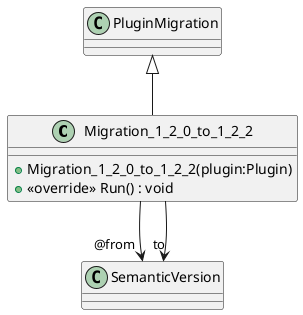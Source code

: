 @startuml
class Migration_1_2_0_to_1_2_2 {
    + Migration_1_2_0_to_1_2_2(plugin:Plugin)
    + <<override>> Run() : void
}
PluginMigration <|-- Migration_1_2_0_to_1_2_2
Migration_1_2_0_to_1_2_2 --> "@from" SemanticVersion
Migration_1_2_0_to_1_2_2 --> "to" SemanticVersion
@enduml
